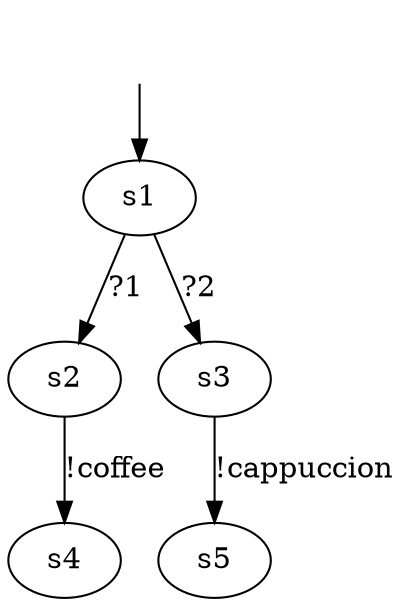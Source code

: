 digraph {
s1 [label=s1];
s2 [label=s2];
s3 [label=s3];
s4 [label=s4];
s5 [label=s5];

s1 -> s3  [label="?2"];
s1 -> s2  [label="?1"];
s2 -> s4  [label="!coffee"];
s3 -> s5  [label="!cappuccion"];


__start0 [label="", shape=none];
__start0 -> s1  [label=""];
}


